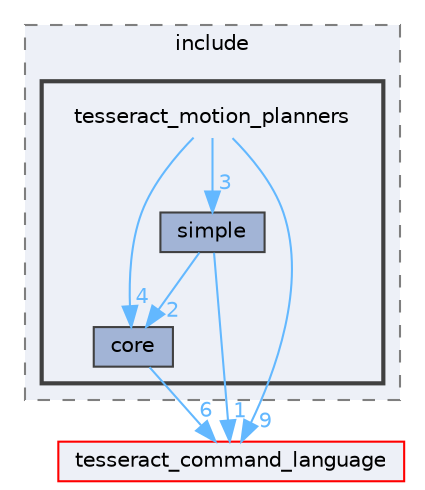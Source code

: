 digraph "tesseract_motion_planners/core/include/tesseract_motion_planners"
{
 // LATEX_PDF_SIZE
  bgcolor="transparent";
  edge [fontname=Helvetica,fontsize=10,labelfontname=Helvetica,labelfontsize=10];
  node [fontname=Helvetica,fontsize=10,shape=box,height=0.2,width=0.4];
  compound=true
  subgraph clusterdir_d1e60de41e683bed0b92ca30d9c9d9c7 {
    graph [ bgcolor="#edf0f7", pencolor="grey50", label="include", fontname=Helvetica,fontsize=10 style="filled,dashed", URL="dir_d1e60de41e683bed0b92ca30d9c9d9c7.html",tooltip=""]
  subgraph clusterdir_539c437dd29b6b4026281223e41c64b7 {
    graph [ bgcolor="#edf0f7", pencolor="grey25", label="", fontname=Helvetica,fontsize=10 style="filled,bold", URL="dir_539c437dd29b6b4026281223e41c64b7.html",tooltip=""]
    dir_539c437dd29b6b4026281223e41c64b7 [shape=plaintext, label="tesseract_motion_planners"];
  dir_476cc28bd7381e5e8f3959d958a81953 [label="core", fillcolor="#a2b4d6", color="grey25", style="filled", URL="dir_476cc28bd7381e5e8f3959d958a81953.html",tooltip=""];
  dir_4f129eeb08e6762a73b0fbca3c81f616 [label="simple", fillcolor="#a2b4d6", color="grey25", style="filled", URL="dir_4f129eeb08e6762a73b0fbca3c81f616.html",tooltip=""];
  }
  }
  dir_fa47c2fa9b13a12fc195f1b83854b816 [label="tesseract_command_language", fillcolor="#edf0f7", color="red", style="filled", URL="dir_fa47c2fa9b13a12fc195f1b83854b816.html",tooltip=""];
  dir_539c437dd29b6b4026281223e41c64b7->dir_476cc28bd7381e5e8f3959d958a81953 [headlabel="4", labeldistance=1.5 headhref="dir_000053_000001.html" color="steelblue1" fontcolor="steelblue1"];
  dir_539c437dd29b6b4026281223e41c64b7->dir_4f129eeb08e6762a73b0fbca3c81f616 [headlabel="3", labeldistance=1.5 headhref="dir_000053_000035.html" color="steelblue1" fontcolor="steelblue1"];
  dir_539c437dd29b6b4026281223e41c64b7->dir_fa47c2fa9b13a12fc195f1b83854b816 [headlabel="9", labeldistance=1.5 headhref="dir_000053_000048.html" color="steelblue1" fontcolor="steelblue1"];
  dir_476cc28bd7381e5e8f3959d958a81953->dir_fa47c2fa9b13a12fc195f1b83854b816 [headlabel="6", labeldistance=1.5 headhref="dir_000001_000048.html" color="steelblue1" fontcolor="steelblue1"];
  dir_4f129eeb08e6762a73b0fbca3c81f616->dir_476cc28bd7381e5e8f3959d958a81953 [headlabel="2", labeldistance=1.5 headhref="dir_000035_000001.html" color="steelblue1" fontcolor="steelblue1"];
  dir_4f129eeb08e6762a73b0fbca3c81f616->dir_fa47c2fa9b13a12fc195f1b83854b816 [headlabel="1", labeldistance=1.5 headhref="dir_000035_000048.html" color="steelblue1" fontcolor="steelblue1"];
}
